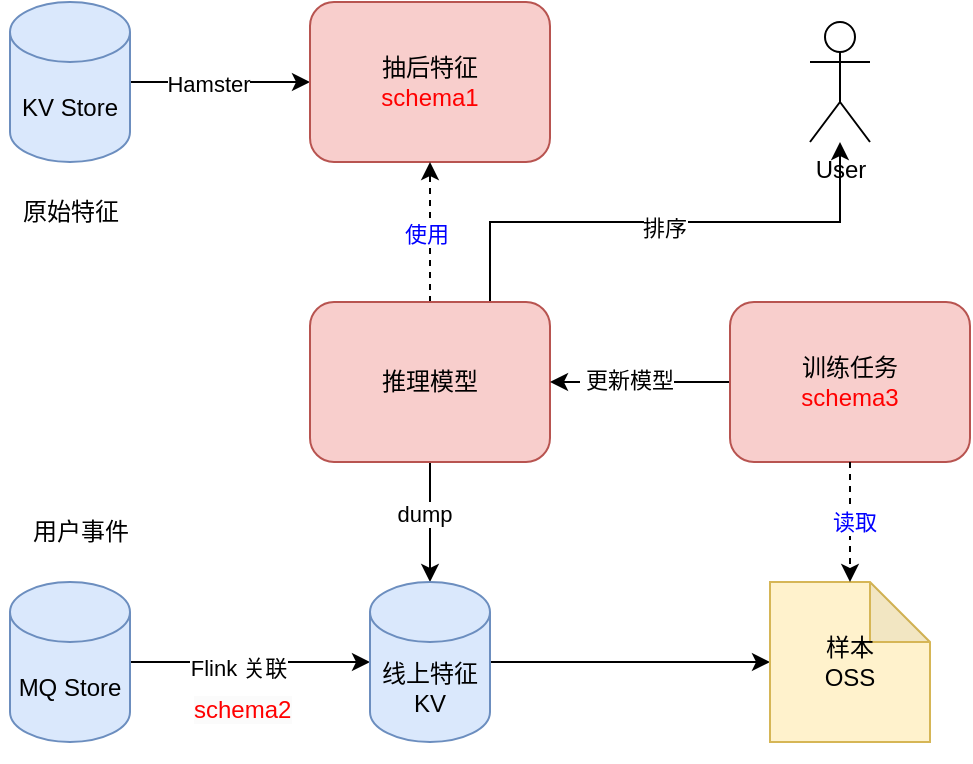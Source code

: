 <mxfile version="24.8.4">
  <diagram name="Page-1" id="qXRbhmsQQ-WjkEqmQHUM">
    <mxGraphModel dx="1026" dy="651" grid="1" gridSize="10" guides="1" tooltips="1" connect="1" arrows="1" fold="1" page="1" pageScale="1" pageWidth="850" pageHeight="1100" math="0" shadow="0">
      <root>
        <mxCell id="0" />
        <mxCell id="1" parent="0" />
        <mxCell id="yvtifQjkQSGxJQIHdGsD-57" value="" style="edgeStyle=orthogonalEdgeStyle;rounded=0;orthogonalLoop=1;jettySize=auto;html=1;" parent="1" source="yvtifQjkQSGxJQIHdGsD-2" target="yvtifQjkQSGxJQIHdGsD-6" edge="1">
          <mxGeometry relative="1" as="geometry" />
        </mxCell>
        <mxCell id="yvtifQjkQSGxJQIHdGsD-59" value="Hamster" style="edgeLabel;html=1;align=center;verticalAlign=middle;resizable=0;points=[];" parent="yvtifQjkQSGxJQIHdGsD-57" vertex="1" connectable="0">
          <mxGeometry x="-0.133" y="-1" relative="1" as="geometry">
            <mxPoint as="offset" />
          </mxGeometry>
        </mxCell>
        <mxCell id="yvtifQjkQSGxJQIHdGsD-2" value="KV Store" style="shape=cylinder3;whiteSpace=wrap;html=1;boundedLbl=1;backgroundOutline=1;size=15;fillColor=#dae8fc;strokeColor=#6c8ebf;" parent="1" vertex="1">
          <mxGeometry x="210" y="220" width="60" height="80" as="geometry" />
        </mxCell>
        <mxCell id="yvtifQjkQSGxJQIHdGsD-4" value="原始特征" style="text;html=1;align=center;verticalAlign=middle;resizable=0;points=[];autosize=1;strokeColor=none;fillColor=none;" parent="1" vertex="1">
          <mxGeometry x="205" y="310" width="70" height="30" as="geometry" />
        </mxCell>
        <mxCell id="yvtifQjkQSGxJQIHdGsD-6" value="抽后特征&lt;div&gt;&lt;font color=&quot;#ff0000&quot;&gt;schema1&lt;/font&gt;&lt;/div&gt;" style="rounded=1;whiteSpace=wrap;html=1;fillColor=#f8cecc;strokeColor=#b85450;" parent="1" vertex="1">
          <mxGeometry x="360" y="220" width="120" height="80" as="geometry" />
        </mxCell>
        <mxCell id="yvtifQjkQSGxJQIHdGsD-13" style="edgeStyle=orthogonalEdgeStyle;rounded=0;orthogonalLoop=1;jettySize=auto;html=1;exitX=0.5;exitY=0;exitDx=0;exitDy=0;entryX=0.5;entryY=1;entryDx=0;entryDy=0;dashed=1;" parent="1" source="yvtifQjkQSGxJQIHdGsD-12" target="yvtifQjkQSGxJQIHdGsD-6" edge="1">
          <mxGeometry relative="1" as="geometry" />
        </mxCell>
        <mxCell id="yvtifQjkQSGxJQIHdGsD-14" value="&lt;font color=&quot;#0000ff&quot;&gt;使用&lt;/font&gt;" style="edgeLabel;html=1;align=center;verticalAlign=middle;resizable=0;points=[];" parent="yvtifQjkQSGxJQIHdGsD-13" vertex="1" connectable="0">
          <mxGeometry x="-0.025" y="2" relative="1" as="geometry">
            <mxPoint as="offset" />
          </mxGeometry>
        </mxCell>
        <mxCell id="yvtifQjkQSGxJQIHdGsD-17" style="edgeStyle=orthogonalEdgeStyle;rounded=0;orthogonalLoop=1;jettySize=auto;html=1;exitX=0.5;exitY=1;exitDx=0;exitDy=0;entryX=0.5;entryY=0;entryDx=0;entryDy=0;" parent="1" source="yvtifQjkQSGxJQIHdGsD-12" edge="1">
          <mxGeometry relative="1" as="geometry">
            <mxPoint x="420" y="510" as="targetPoint" />
          </mxGeometry>
        </mxCell>
        <mxCell id="yvtifQjkQSGxJQIHdGsD-39" value="dump" style="edgeLabel;html=1;align=center;verticalAlign=middle;resizable=0;points=[];" parent="yvtifQjkQSGxJQIHdGsD-17" vertex="1" connectable="0">
          <mxGeometry x="-0.16" y="-3" relative="1" as="geometry">
            <mxPoint as="offset" />
          </mxGeometry>
        </mxCell>
        <mxCell id="yvtifQjkQSGxJQIHdGsD-38" style="edgeStyle=orthogonalEdgeStyle;rounded=0;orthogonalLoop=1;jettySize=auto;html=1;exitX=0.75;exitY=0;exitDx=0;exitDy=0;" parent="1" source="yvtifQjkQSGxJQIHdGsD-12" target="yvtifQjkQSGxJQIHdGsD-27" edge="1">
          <mxGeometry relative="1" as="geometry">
            <mxPoint x="590" y="300" as="targetPoint" />
          </mxGeometry>
        </mxCell>
        <mxCell id="yvtifQjkQSGxJQIHdGsD-44" value="排序" style="edgeLabel;html=1;align=center;verticalAlign=middle;resizable=0;points=[];" parent="yvtifQjkQSGxJQIHdGsD-38" vertex="1" connectable="0">
          <mxGeometry x="-0.016" y="-2" relative="1" as="geometry">
            <mxPoint x="1" y="1" as="offset" />
          </mxGeometry>
        </mxCell>
        <mxCell id="yvtifQjkQSGxJQIHdGsD-12" value="推理模型" style="rounded=1;whiteSpace=wrap;html=1;fillColor=#f8cecc;strokeColor=#b85450;" parent="1" vertex="1">
          <mxGeometry x="360" y="370" width="120" height="80" as="geometry" />
        </mxCell>
        <mxCell id="yvtifQjkQSGxJQIHdGsD-27" value="User" style="shape=umlActor;verticalLabelPosition=bottom;verticalAlign=top;html=1;outlineConnect=0;" parent="1" vertex="1">
          <mxGeometry x="610" y="230" width="30" height="60" as="geometry" />
        </mxCell>
        <mxCell id="yvtifQjkQSGxJQIHdGsD-30" value="&lt;span style=&quot;color: rgb(255, 0, 0); font-family: Helvetica; font-size: 12px; font-style: normal; font-variant-ligatures: normal; font-variant-caps: normal; font-weight: 400; letter-spacing: normal; orphans: 2; text-align: center; text-indent: 0px; text-transform: none; widows: 2; word-spacing: 0px; -webkit-text-stroke-width: 0px; white-space: normal; background-color: rgb(251, 251, 251); text-decoration-thickness: initial; text-decoration-style: initial; text-decoration-color: initial; display: inline !important; float: none;&quot;&gt;schema2&lt;/span&gt;" style="text;whiteSpace=wrap;html=1;" parent="1" vertex="1">
          <mxGeometry x="300" y="560" width="80" height="40" as="geometry" />
        </mxCell>
        <mxCell id="yvtifQjkQSGxJQIHdGsD-37" value="" style="edgeStyle=orthogonalEdgeStyle;rounded=0;orthogonalLoop=1;jettySize=auto;html=1;" parent="1" source="yvtifQjkQSGxJQIHdGsD-32" target="yvtifQjkQSGxJQIHdGsD-12" edge="1">
          <mxGeometry relative="1" as="geometry" />
        </mxCell>
        <mxCell id="yvtifQjkQSGxJQIHdGsD-40" value="&amp;nbsp;更新模型" style="edgeLabel;html=1;align=center;verticalAlign=middle;resizable=0;points=[];" parent="yvtifQjkQSGxJQIHdGsD-37" vertex="1" connectable="0">
          <mxGeometry x="0.156" y="-1" relative="1" as="geometry">
            <mxPoint as="offset" />
          </mxGeometry>
        </mxCell>
        <mxCell id="yvtifQjkQSGxJQIHdGsD-32" value="训练任务&lt;div&gt;&lt;span style=&quot;color: rgb(255, 0, 0);&quot;&gt;schema3&lt;/span&gt;&lt;br&gt;&lt;/div&gt;" style="rounded=1;whiteSpace=wrap;html=1;fillColor=#f8cecc;strokeColor=#b85450;" parent="1" vertex="1">
          <mxGeometry x="570" y="370" width="120" height="80" as="geometry" />
        </mxCell>
        <mxCell id="yvtifQjkQSGxJQIHdGsD-56" value="" style="edgeStyle=orthogonalEdgeStyle;rounded=0;orthogonalLoop=1;jettySize=auto;html=1;" parent="1" source="yvtifQjkQSGxJQIHdGsD-47" target="yvtifQjkQSGxJQIHdGsD-49" edge="1">
          <mxGeometry relative="1" as="geometry" />
        </mxCell>
        <mxCell id="yvtifQjkQSGxJQIHdGsD-60" value="Flink 关联" style="edgeLabel;html=1;align=center;verticalAlign=middle;resizable=0;points=[];" parent="yvtifQjkQSGxJQIHdGsD-56" vertex="1" connectable="0">
          <mxGeometry x="-0.1" y="-3" relative="1" as="geometry">
            <mxPoint as="offset" />
          </mxGeometry>
        </mxCell>
        <mxCell id="yvtifQjkQSGxJQIHdGsD-47" value="MQ Store" style="shape=cylinder3;whiteSpace=wrap;html=1;boundedLbl=1;backgroundOutline=1;size=15;fillColor=#dae8fc;strokeColor=#6c8ebf;" parent="1" vertex="1">
          <mxGeometry x="210" y="510" width="60" height="80" as="geometry" />
        </mxCell>
        <mxCell id="yvtifQjkQSGxJQIHdGsD-48" value="用户事件" style="text;html=1;align=center;verticalAlign=middle;resizable=0;points=[];autosize=1;strokeColor=none;fillColor=none;" parent="1" vertex="1">
          <mxGeometry x="210" y="470" width="70" height="30" as="geometry" />
        </mxCell>
        <mxCell id="yvtifQjkQSGxJQIHdGsD-52" value="" style="edgeStyle=orthogonalEdgeStyle;rounded=0;orthogonalLoop=1;jettySize=auto;html=1;" parent="1" source="yvtifQjkQSGxJQIHdGsD-49" target="yvtifQjkQSGxJQIHdGsD-51" edge="1">
          <mxGeometry relative="1" as="geometry" />
        </mxCell>
        <mxCell id="yvtifQjkQSGxJQIHdGsD-49" value="线上特征KV" style="shape=cylinder3;whiteSpace=wrap;html=1;boundedLbl=1;backgroundOutline=1;size=15;fillColor=#dae8fc;strokeColor=#6c8ebf;" parent="1" vertex="1">
          <mxGeometry x="390" y="510" width="60" height="80" as="geometry" />
        </mxCell>
        <mxCell id="yvtifQjkQSGxJQIHdGsD-51" value="样本&lt;div&gt;OSS&lt;/div&gt;" style="shape=note;whiteSpace=wrap;html=1;backgroundOutline=1;darkOpacity=0.05;fillColor=#fff2cc;strokeColor=#d6b656;" parent="1" vertex="1">
          <mxGeometry x="590" y="510" width="80" height="80" as="geometry" />
        </mxCell>
        <mxCell id="yvtifQjkQSGxJQIHdGsD-53" style="edgeStyle=orthogonalEdgeStyle;rounded=0;orthogonalLoop=1;jettySize=auto;html=1;exitX=0.5;exitY=1;exitDx=0;exitDy=0;entryX=0.5;entryY=0;entryDx=0;entryDy=0;dashed=1;entryPerimeter=0;" parent="1" source="yvtifQjkQSGxJQIHdGsD-32" target="yvtifQjkQSGxJQIHdGsD-51" edge="1">
          <mxGeometry relative="1" as="geometry">
            <mxPoint x="430" y="380" as="sourcePoint" />
            <mxPoint x="430" y="310" as="targetPoint" />
          </mxGeometry>
        </mxCell>
        <mxCell id="yvtifQjkQSGxJQIHdGsD-54" value="&lt;font color=&quot;#0000ff&quot;&gt;读取&lt;/font&gt;" style="edgeLabel;html=1;align=center;verticalAlign=middle;resizable=0;points=[];" parent="yvtifQjkQSGxJQIHdGsD-53" vertex="1" connectable="0">
          <mxGeometry x="-0.025" y="2" relative="1" as="geometry">
            <mxPoint as="offset" />
          </mxGeometry>
        </mxCell>
      </root>
    </mxGraphModel>
  </diagram>
</mxfile>
